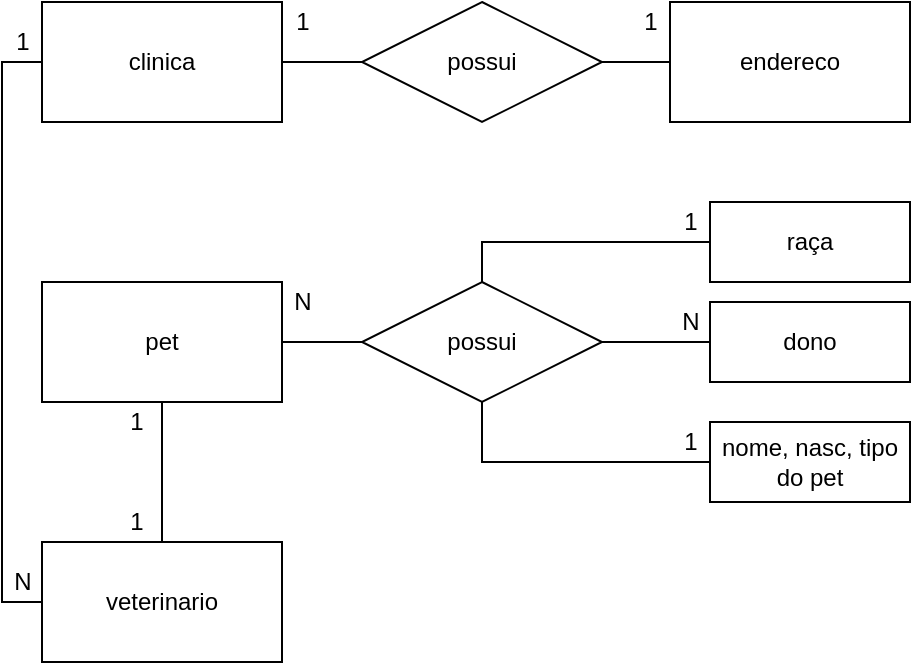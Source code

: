 <mxfile version="14.7.0" type="device"><diagram id="_JgA25lerjsKXva9hFt7" name="Page-1"><mxGraphModel dx="868" dy="468" grid="1" gridSize="10" guides="1" tooltips="1" connect="1" arrows="1" fold="1" page="1" pageScale="1" pageWidth="827" pageHeight="1169" math="0" shadow="0"><root><mxCell id="0"/><mxCell id="1" parent="0"/><mxCell id="J23rv5IEKIx8CpCmiYf5-6" value="" style="edgeStyle=orthogonalEdgeStyle;rounded=0;orthogonalLoop=1;jettySize=auto;html=1;endArrow=none;endFill=0;" edge="1" parent="1" source="J23rv5IEKIx8CpCmiYf5-1" target="J23rv5IEKIx8CpCmiYf5-5"><mxGeometry relative="1" as="geometry"/></mxCell><mxCell id="J23rv5IEKIx8CpCmiYf5-16" style="edgeStyle=orthogonalEdgeStyle;rounded=0;orthogonalLoop=1;jettySize=auto;html=1;exitX=0;exitY=0.5;exitDx=0;exitDy=0;entryX=0;entryY=0.5;entryDx=0;entryDy=0;endArrow=none;endFill=0;" edge="1" parent="1" source="J23rv5IEKIx8CpCmiYf5-1" target="J23rv5IEKIx8CpCmiYf5-4"><mxGeometry relative="1" as="geometry"/></mxCell><mxCell id="J23rv5IEKIx8CpCmiYf5-1" value="clinica" style="rounded=0;whiteSpace=wrap;html=1;" vertex="1" parent="1"><mxGeometry x="33" y="40" width="120" height="60" as="geometry"/></mxCell><mxCell id="J23rv5IEKIx8CpCmiYf5-2" value="endereco" style="rounded=0;whiteSpace=wrap;html=1;" vertex="1" parent="1"><mxGeometry x="347" y="40" width="120" height="60" as="geometry"/></mxCell><mxCell id="J23rv5IEKIx8CpCmiYf5-12" value="" style="edgeStyle=orthogonalEdgeStyle;rounded=0;orthogonalLoop=1;jettySize=auto;html=1;endArrow=none;endFill=0;" edge="1" parent="1" source="J23rv5IEKIx8CpCmiYf5-3" target="J23rv5IEKIx8CpCmiYf5-11"><mxGeometry relative="1" as="geometry"/></mxCell><mxCell id="J23rv5IEKIx8CpCmiYf5-3" value="pet" style="rounded=0;whiteSpace=wrap;html=1;" vertex="1" parent="1"><mxGeometry x="33" y="180" width="120" height="60" as="geometry"/></mxCell><mxCell id="J23rv5IEKIx8CpCmiYf5-17" value="" style="edgeStyle=orthogonalEdgeStyle;rounded=0;orthogonalLoop=1;jettySize=auto;html=1;endArrow=none;endFill=0;" edge="1" parent="1" source="J23rv5IEKIx8CpCmiYf5-4" target="J23rv5IEKIx8CpCmiYf5-3"><mxGeometry relative="1" as="geometry"/></mxCell><mxCell id="J23rv5IEKIx8CpCmiYf5-4" value="veterinario" style="rounded=0;whiteSpace=wrap;html=1;" vertex="1" parent="1"><mxGeometry x="33" y="310" width="120" height="60" as="geometry"/></mxCell><mxCell id="J23rv5IEKIx8CpCmiYf5-7" value="" style="edgeStyle=orthogonalEdgeStyle;rounded=0;orthogonalLoop=1;jettySize=auto;html=1;endArrow=none;endFill=0;" edge="1" parent="1" source="J23rv5IEKIx8CpCmiYf5-5" target="J23rv5IEKIx8CpCmiYf5-2"><mxGeometry relative="1" as="geometry"/></mxCell><mxCell id="J23rv5IEKIx8CpCmiYf5-5" value="possui" style="shape=rhombus;perimeter=rhombusPerimeter;whiteSpace=wrap;html=1;align=center;" vertex="1" parent="1"><mxGeometry x="193" y="40" width="120" height="60" as="geometry"/></mxCell><mxCell id="J23rv5IEKIx8CpCmiYf5-15" value="" style="edgeStyle=orthogonalEdgeStyle;rounded=0;orthogonalLoop=1;jettySize=auto;html=1;endArrow=none;endFill=0;" edge="1" parent="1" source="J23rv5IEKIx8CpCmiYf5-8" target="J23rv5IEKIx8CpCmiYf5-11"><mxGeometry relative="1" as="geometry"/></mxCell><mxCell id="J23rv5IEKIx8CpCmiYf5-8" value="nome, nasc, tipo do pet" style="whiteSpace=wrap;html=1;align=center;" vertex="1" parent="1"><mxGeometry x="367" y="250" width="100" height="40" as="geometry"/></mxCell><mxCell id="J23rv5IEKIx8CpCmiYf5-9" value="dono" style="whiteSpace=wrap;html=1;align=center;" vertex="1" parent="1"><mxGeometry x="367" y="190" width="100" height="40" as="geometry"/></mxCell><mxCell id="J23rv5IEKIx8CpCmiYf5-10" value="raça" style="whiteSpace=wrap;html=1;align=center;" vertex="1" parent="1"><mxGeometry x="367" y="140" width="100" height="40" as="geometry"/></mxCell><mxCell id="J23rv5IEKIx8CpCmiYf5-13" value="" style="edgeStyle=orthogonalEdgeStyle;rounded=0;orthogonalLoop=1;jettySize=auto;html=1;endArrow=none;endFill=0;entryX=0;entryY=0.5;entryDx=0;entryDy=0;" edge="1" parent="1" source="J23rv5IEKIx8CpCmiYf5-11" target="J23rv5IEKIx8CpCmiYf5-10"><mxGeometry relative="1" as="geometry"><Array as="points"><mxPoint x="253" y="160"/></Array></mxGeometry></mxCell><mxCell id="J23rv5IEKIx8CpCmiYf5-14" value="" style="edgeStyle=orthogonalEdgeStyle;rounded=0;orthogonalLoop=1;jettySize=auto;html=1;endArrow=none;endFill=0;entryX=0;entryY=0.5;entryDx=0;entryDy=0;" edge="1" parent="1" source="J23rv5IEKIx8CpCmiYf5-11" target="J23rv5IEKIx8CpCmiYf5-9"><mxGeometry relative="1" as="geometry"><mxPoint x="350" y="200" as="targetPoint"/></mxGeometry></mxCell><mxCell id="J23rv5IEKIx8CpCmiYf5-11" value="possui" style="shape=rhombus;perimeter=rhombusPerimeter;whiteSpace=wrap;html=1;align=center;" vertex="1" parent="1"><mxGeometry x="193" y="180" width="120" height="60" as="geometry"/></mxCell><mxCell id="J23rv5IEKIx8CpCmiYf5-18" value="N" style="text;html=1;align=center;verticalAlign=middle;resizable=0;points=[];autosize=1;strokeColor=none;" vertex="1" parent="1"><mxGeometry x="153" y="180" width="20" height="20" as="geometry"/></mxCell><mxCell id="J23rv5IEKIx8CpCmiYf5-19" value="1" style="text;html=1;align=center;verticalAlign=middle;resizable=0;points=[];autosize=1;strokeColor=none;" vertex="1" parent="1"><mxGeometry x="327" y="40" width="20" height="20" as="geometry"/></mxCell><mxCell id="J23rv5IEKIx8CpCmiYf5-20" value="1" style="text;html=1;align=center;verticalAlign=middle;resizable=0;points=[];autosize=1;strokeColor=none;" vertex="1" parent="1"><mxGeometry x="153" y="40" width="20" height="20" as="geometry"/></mxCell><mxCell id="J23rv5IEKIx8CpCmiYf5-21" value="1" style="text;html=1;align=center;verticalAlign=middle;resizable=0;points=[];autosize=1;strokeColor=none;" vertex="1" parent="1"><mxGeometry x="347" y="250" width="20" height="20" as="geometry"/></mxCell><mxCell id="J23rv5IEKIx8CpCmiYf5-22" value="N" style="text;html=1;align=center;verticalAlign=middle;resizable=0;points=[];autosize=1;strokeColor=none;" vertex="1" parent="1"><mxGeometry x="347" y="190" width="20" height="20" as="geometry"/></mxCell><mxCell id="J23rv5IEKIx8CpCmiYf5-23" value="1" style="text;html=1;align=center;verticalAlign=middle;resizable=0;points=[];autosize=1;strokeColor=none;" vertex="1" parent="1"><mxGeometry x="347" y="140" width="20" height="20" as="geometry"/></mxCell><mxCell id="J23rv5IEKIx8CpCmiYf5-24" value="N" style="text;html=1;align=center;verticalAlign=middle;resizable=0;points=[];autosize=1;strokeColor=none;" vertex="1" parent="1"><mxGeometry x="13" y="320" width="20" height="20" as="geometry"/></mxCell><mxCell id="J23rv5IEKIx8CpCmiYf5-25" value="1" style="text;html=1;align=center;verticalAlign=middle;resizable=0;points=[];autosize=1;strokeColor=none;" vertex="1" parent="1"><mxGeometry x="13" y="50" width="20" height="20" as="geometry"/></mxCell><mxCell id="J23rv5IEKIx8CpCmiYf5-26" value="1" style="text;html=1;align=center;verticalAlign=middle;resizable=0;points=[];autosize=1;strokeColor=none;" vertex="1" parent="1"><mxGeometry x="70" y="240" width="20" height="20" as="geometry"/></mxCell><mxCell id="J23rv5IEKIx8CpCmiYf5-27" value="1" style="text;html=1;align=center;verticalAlign=middle;resizable=0;points=[];autosize=1;strokeColor=none;" vertex="1" parent="1"><mxGeometry x="70" y="290" width="20" height="20" as="geometry"/></mxCell></root></mxGraphModel></diagram></mxfile>